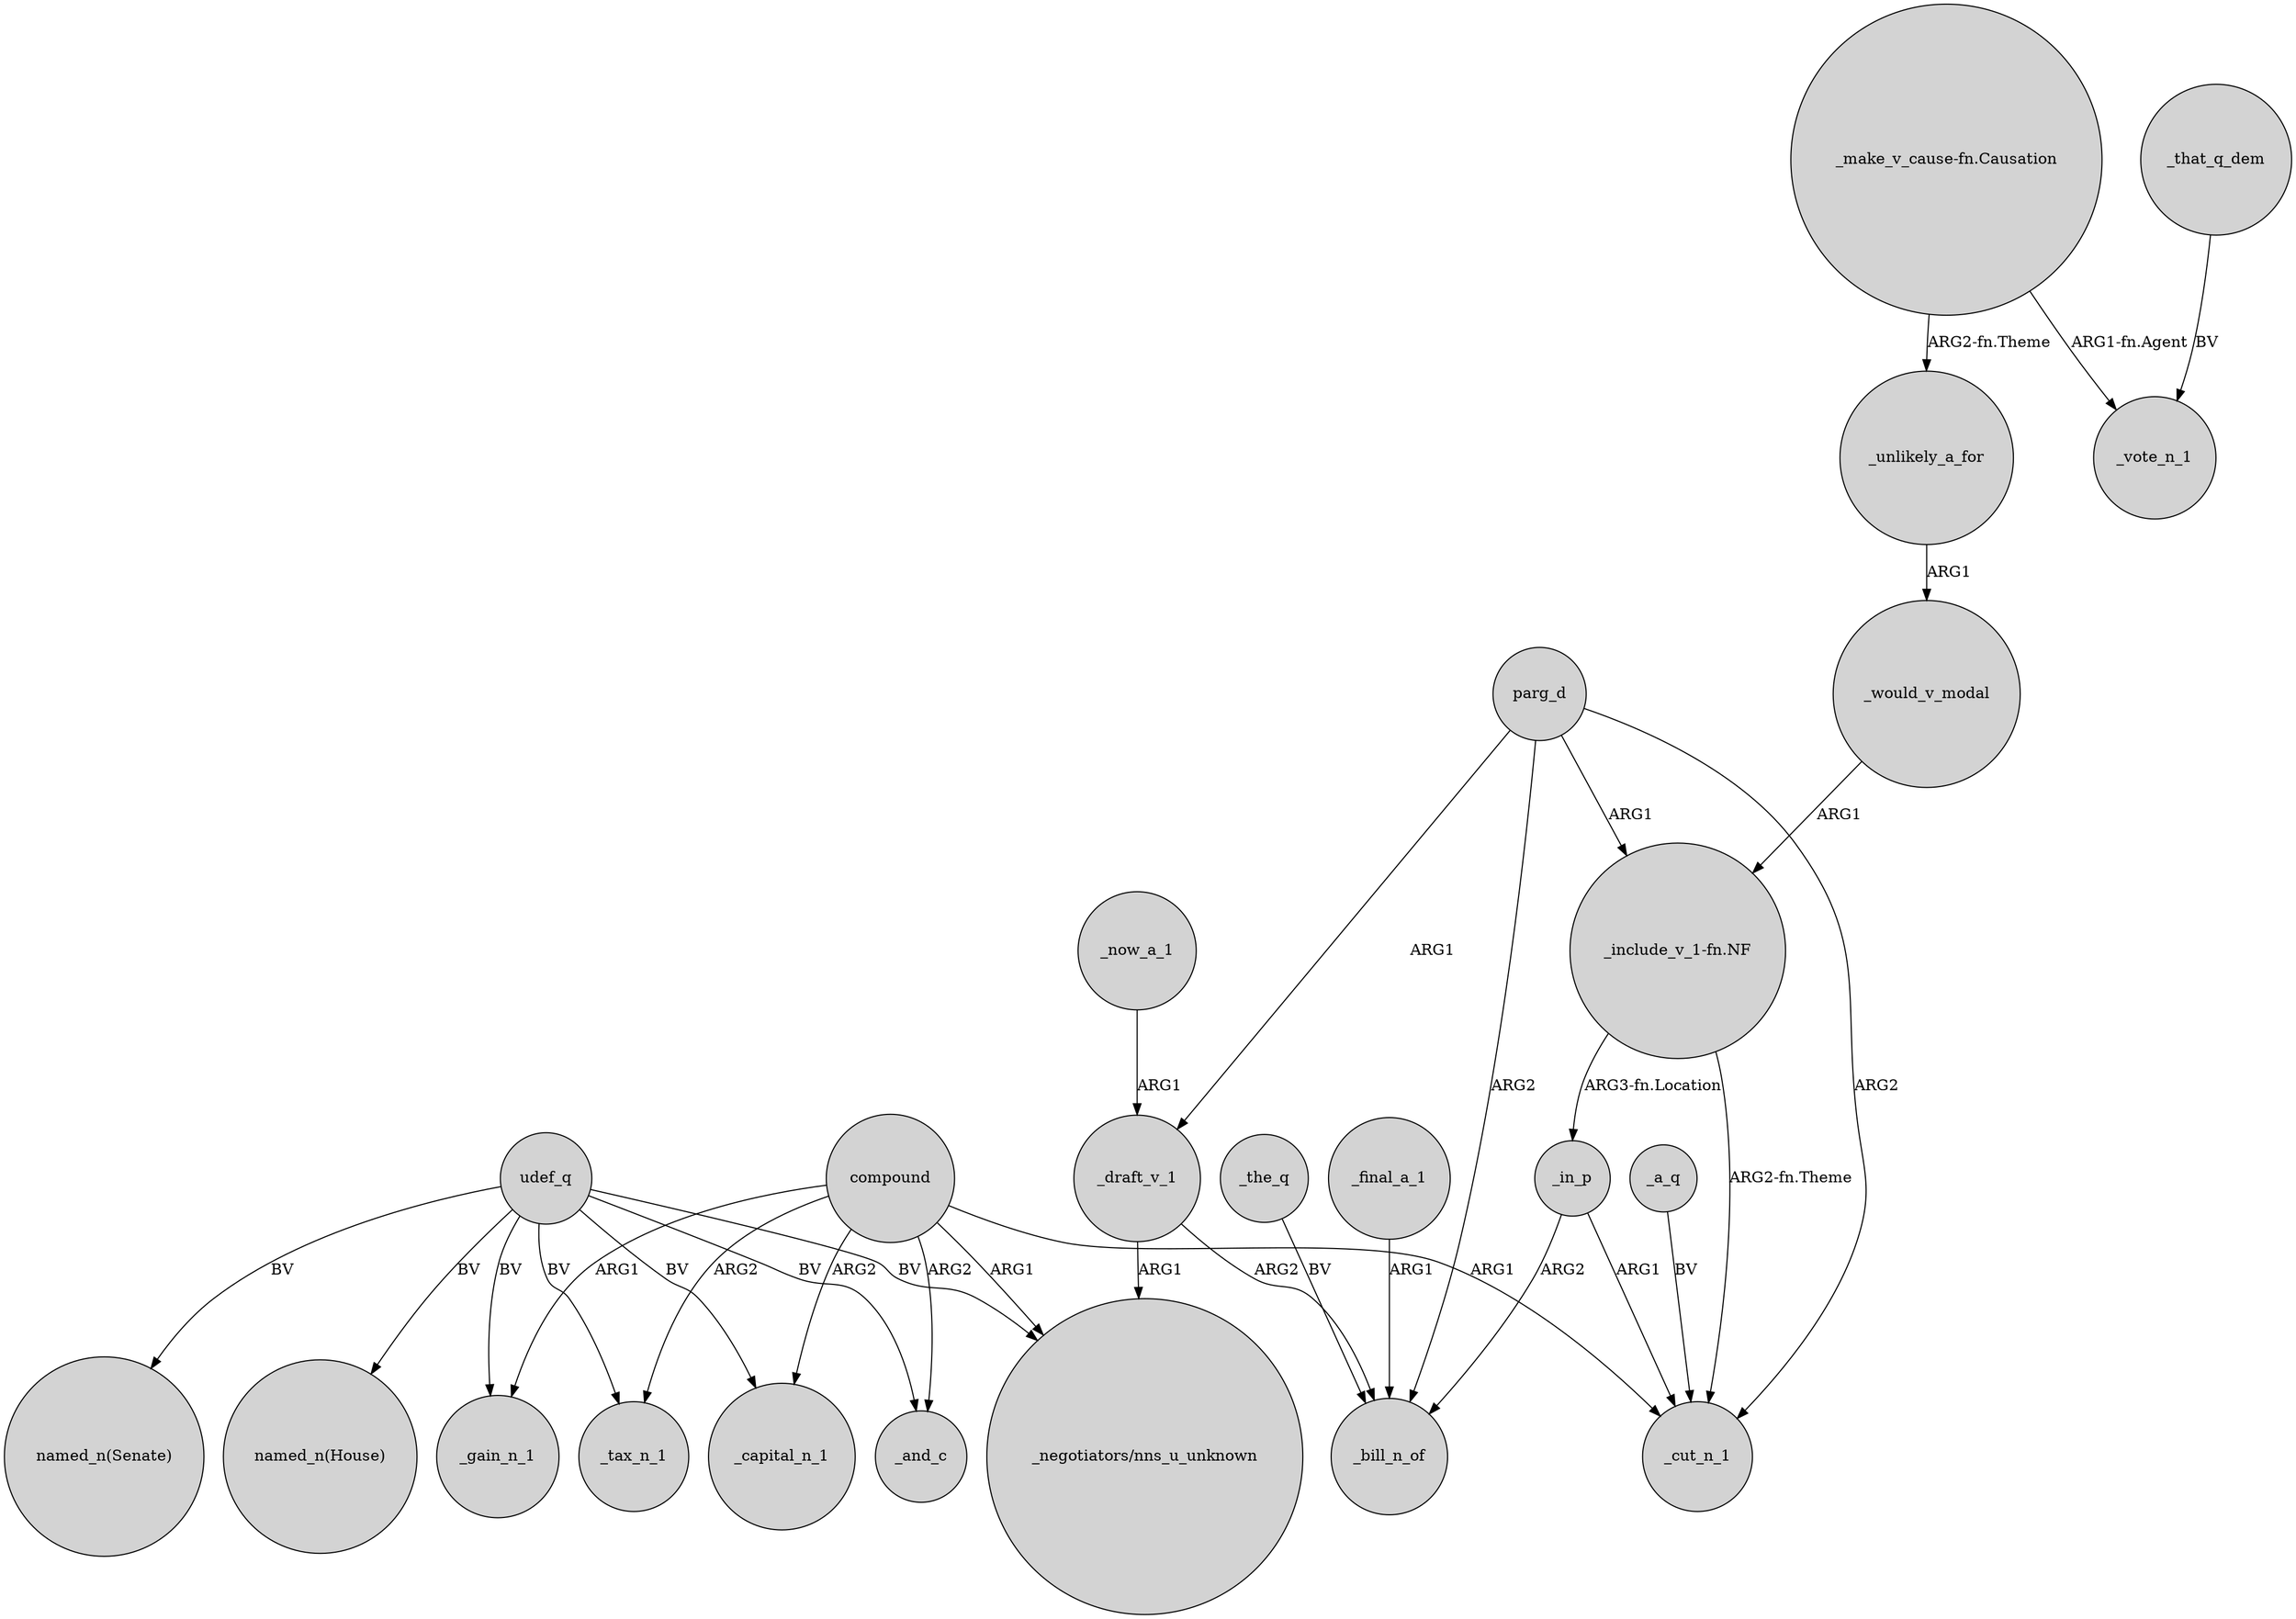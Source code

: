 digraph {
	node [shape=circle style=filled]
	udef_q -> "named_n(House)" [label=BV]
	_the_q -> _bill_n_of [label=BV]
	_draft_v_1 -> _bill_n_of [label=ARG2]
	_that_q_dem -> _vote_n_1 [label=BV]
	udef_q -> "_negotiators/nns_u_unknown" [label=BV]
	_a_q -> _cut_n_1 [label=BV]
	compound -> _capital_n_1 [label=ARG2]
	_unlikely_a_for -> _would_v_modal [label=ARG1]
	_would_v_modal -> "_include_v_1-fn.NF" [label=ARG1]
	udef_q -> _gain_n_1 [label=BV]
	parg_d -> _cut_n_1 [label=ARG2]
	_in_p -> _cut_n_1 [label=ARG1]
	parg_d -> _draft_v_1 [label=ARG1]
	"_make_v_cause-fn.Causation" -> _vote_n_1 [label="ARG1-fn.Agent"]
	parg_d -> _bill_n_of [label=ARG2]
	"_include_v_1-fn.NF" -> _cut_n_1 [label="ARG2-fn.Theme"]
	_in_p -> _bill_n_of [label=ARG2]
	udef_q -> _tax_n_1 [label=BV]
	compound -> _and_c [label=ARG2]
	"_make_v_cause-fn.Causation" -> _unlikely_a_for [label="ARG2-fn.Theme"]
	compound -> "_negotiators/nns_u_unknown" [label=ARG1]
	compound -> _cut_n_1 [label=ARG1]
	_final_a_1 -> _bill_n_of [label=ARG1]
	udef_q -> "named_n(Senate)" [label=BV]
	compound -> _gain_n_1 [label=ARG1]
	compound -> _tax_n_1 [label=ARG2]
	udef_q -> _and_c [label=BV]
	_draft_v_1 -> "_negotiators/nns_u_unknown" [label=ARG1]
	_now_a_1 -> _draft_v_1 [label=ARG1]
	parg_d -> "_include_v_1-fn.NF" [label=ARG1]
	udef_q -> _capital_n_1 [label=BV]
	"_include_v_1-fn.NF" -> _in_p [label="ARG3-fn.Location"]
}
